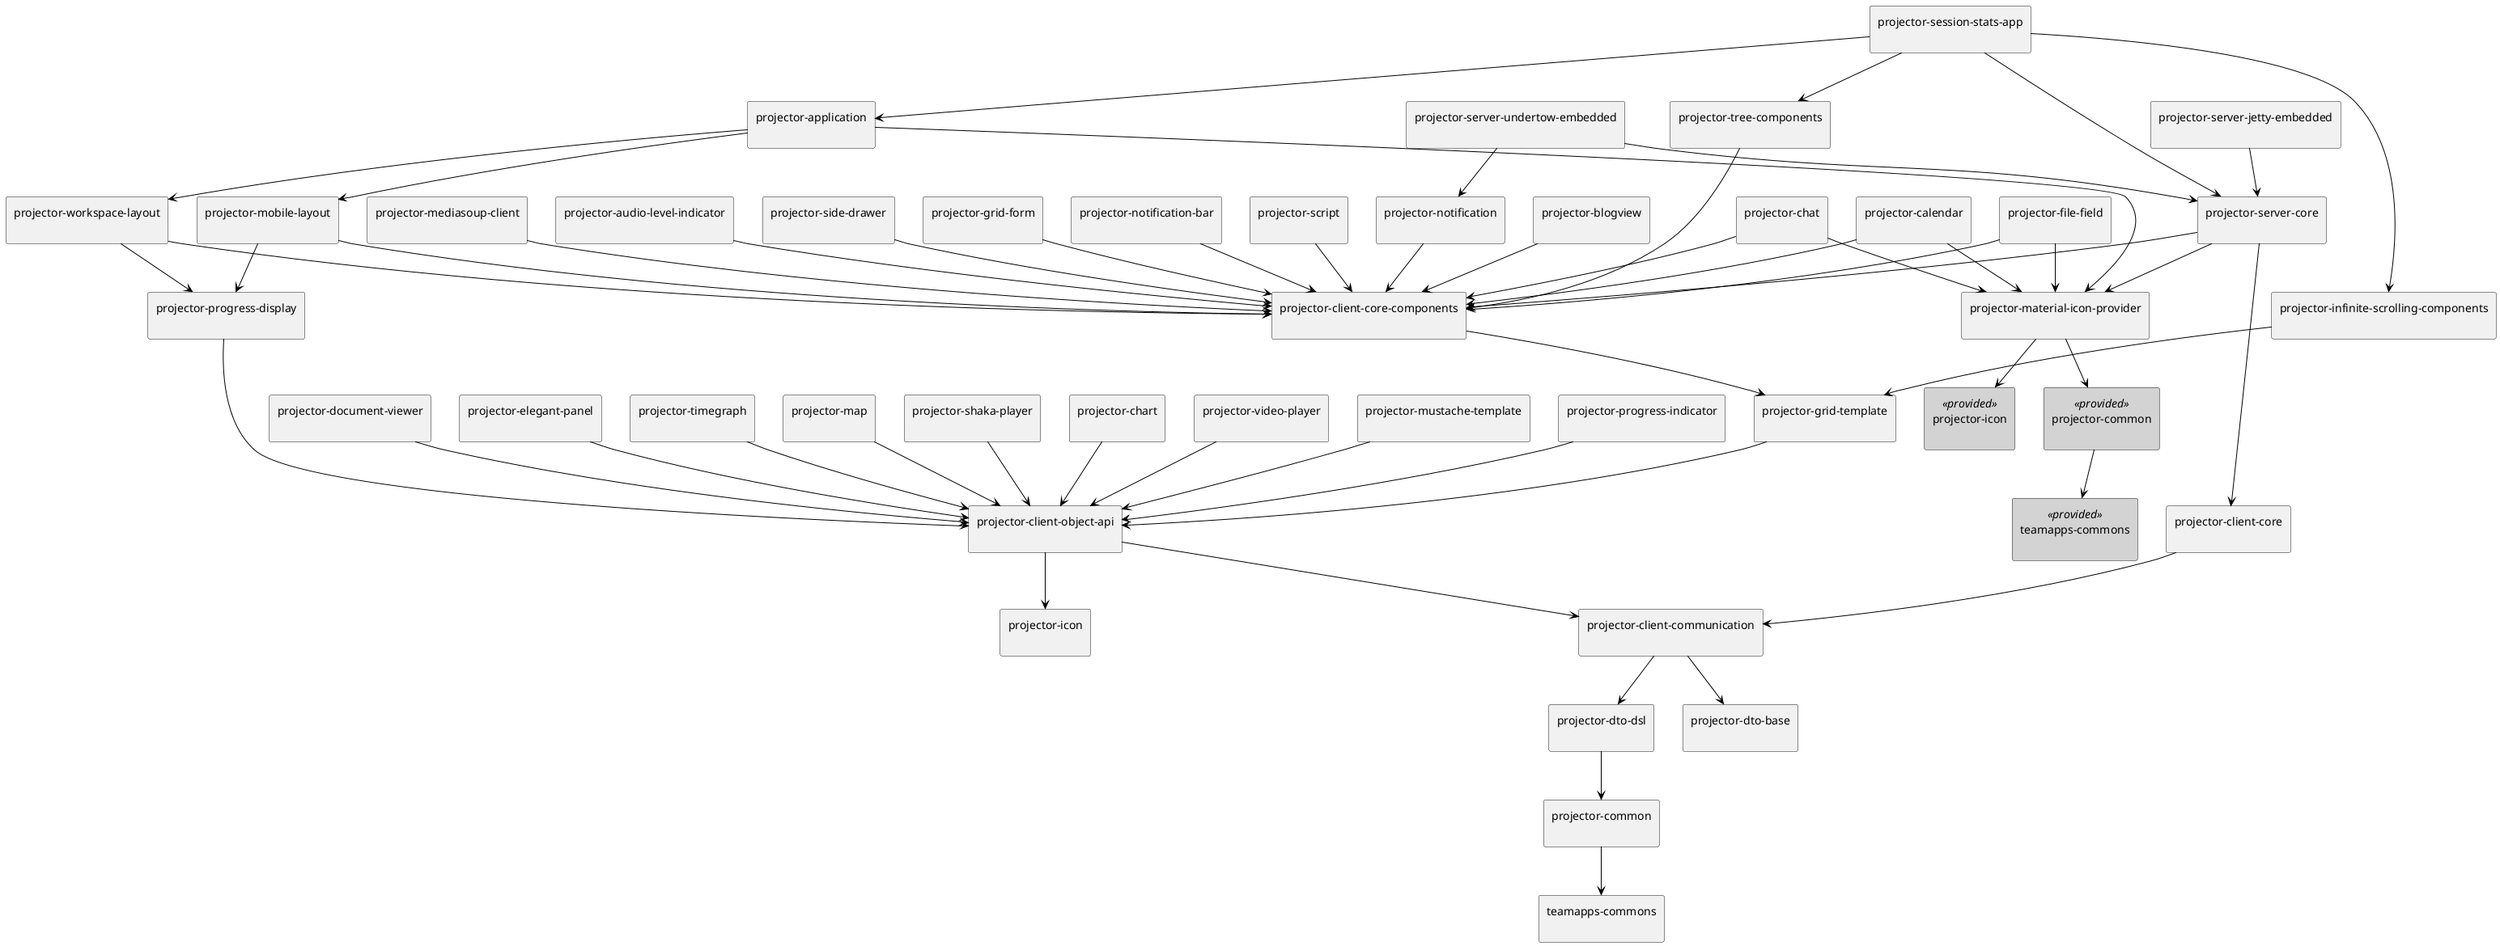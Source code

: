 @startuml
skinparam defaultTextAlignment center
skinparam rectangle {
  BackgroundColor<<optional>> beige
  BackgroundColor<<test>> lightGreen
  BackgroundColor<<runtime>> lightBlue
  BackgroundColor<<provided>> lightGray
}
rectangle "projector-common\n" as org_teamapps_projector_common_jar_compile
rectangle "teamapps-commons\n" as org_teamapps_teamapps_commons_jar_compile
rectangle "projector-dto-dsl\n" as org_teamapps_projector_dto_dsl_jar_compile
rectangle "projector-client-communication\n" as org_teamapps_projector_client_communication_jar_compile
rectangle "projector-dto-base\n" as org_teamapps_projector_dto_base_jar_compile
rectangle "projector-client-object-api\n" as org_teamapps_projector_client_object_api_jar_compile
rectangle "projector-icon\n" as org_teamapps_projector_icon_jar_compile
rectangle "projector-client-core\n" as org_teamapps_projector_client_core_jar_compile
rectangle "projector-grid-template\n" as org_teamapps_projector_grid_template_jar_compile
rectangle "projector-mustache-template\n" as org_teamapps_projector_mustache_template_jar_compile
rectangle "projector-client-core-components\n" as org_teamapps_projector_client_core_components_jar_compile
rectangle "projector-script\n" as org_teamapps_projector_script_jar_compile
rectangle "projector-progress-indicator\n" as org_teamapps_projector_progress_indicator_jar_compile
rectangle "projector-notification\n" as org_teamapps_projector_notification_jar_compile
rectangle "projector-progress-display\n" as org_teamapps_projector_progress_display_jar_compile
rectangle "projector-mobile-layout\n" as org_teamapps_projector_mobile_layout_jar_compile
rectangle "projector-notification-bar\n" as org_teamapps_projector_notification_bar_jar_compile
rectangle "projector-tree-components\n" as org_teamapps_projector_tree_components_jar_compile
rectangle "projector-infinite-scrolling-components\n" as org_teamapps_projector_infinite_scrolling_components_jar_compile
rectangle "projector-material-icon-provider\n" as org_teamapps_projector_material_icon_provider_jar_compile
rectangle "projector-icon\n" as org_teamapps_projector_icon_jar_provided<<provided>>
rectangle "projector-common\n" as org_teamapps_projector_common_jar_provided<<provided>>
rectangle "teamapps-commons\n" as org_teamapps_teamapps_commons_jar_provided<<provided>>
rectangle "projector-calendar\n" as org_teamapps_projector_calendar_jar_compile
rectangle "projector-document-viewer\n" as org_teamapps_projector_document_viewer_jar_compile
rectangle "projector-elegant-panel\n" as org_teamapps_projector_elegant_panel_jar_compile
rectangle "projector-file-field\n" as org_teamapps_projector_file_field_jar_compile
rectangle "projector-timegraph\n" as org_teamapps_projector_timegraph_jar_compile
rectangle "projector-workspace-layout\n" as org_teamapps_projector_workspace_layout_jar_compile
rectangle "projector-blogview\n" as org_teamapps_projector_blogview_jar_compile
rectangle "projector-map\n" as org_teamapps_projector_map_jar_compile
rectangle "projector-shaka-player\n" as org_teamapps_projector_shaka_player_jar_compile
rectangle "projector-mediasoup-client\n" as org_teamapps_projector_mediasoup_client_jar_compile
rectangle "projector-chart\n" as org_teamapps_projector_chart_jar_compile
rectangle "projector-audio-level-indicator\n" as org_teamapps_projector_audio_level_indicator_jar_compile
rectangle "projector-chat\n" as org_teamapps_projector_chat_jar_compile
rectangle "projector-side-drawer\n" as org_teamapps_projector_side_drawer_jar_compile
rectangle "projector-video-player\n" as org_teamapps_projector_video_player_jar_compile
rectangle "projector-grid-form\n" as org_teamapps_projector_grid_form_jar_compile
rectangle "projector-application\n" as org_teamapps_projector_application_jar_compile
rectangle "projector-server-core\n" as org_teamapps_projector_server_core_jar_compile
rectangle "projector-server-jetty-embedded\n" as org_teamapps_projector_server_jetty_embedded_jar_compile
rectangle "projector-server-undertow-embedded\n" as org_teamapps_projector_server_undertow_embedded_jar_compile
rectangle "projector-session-stats-app\n" as org_teamapps_projector_session_stats_app_jar_compile
org_teamapps_projector_common_jar_compile -[#000000]-> org_teamapps_teamapps_commons_jar_compile
org_teamapps_projector_dto_dsl_jar_compile -[#000000]-> org_teamapps_projector_common_jar_compile
org_teamapps_projector_client_communication_jar_compile -[#000000]-> org_teamapps_projector_dto_dsl_jar_compile
org_teamapps_projector_client_communication_jar_compile -[#000000]-> org_teamapps_projector_dto_base_jar_compile
org_teamapps_projector_client_object_api_jar_compile -[#000000]-> org_teamapps_projector_client_communication_jar_compile
org_teamapps_projector_client_object_api_jar_compile -[#000000]-> org_teamapps_projector_icon_jar_compile
org_teamapps_projector_client_core_jar_compile -[#000000]-> org_teamapps_projector_client_communication_jar_compile
org_teamapps_projector_grid_template_jar_compile -[#000000]-> org_teamapps_projector_client_object_api_jar_compile
org_teamapps_projector_mustache_template_jar_compile -[#000000]-> org_teamapps_projector_client_object_api_jar_compile
org_teamapps_projector_client_core_components_jar_compile -[#000000]-> org_teamapps_projector_grid_template_jar_compile
org_teamapps_projector_script_jar_compile -[#000000]-> org_teamapps_projector_client_core_components_jar_compile
org_teamapps_projector_progress_indicator_jar_compile -[#000000]-> org_teamapps_projector_client_object_api_jar_compile
org_teamapps_projector_notification_jar_compile -[#000000]-> org_teamapps_projector_client_core_components_jar_compile
org_teamapps_projector_progress_display_jar_compile -[#000000]-> org_teamapps_projector_client_object_api_jar_compile
org_teamapps_projector_mobile_layout_jar_compile -[#000000]-> org_teamapps_projector_progress_display_jar_compile
org_teamapps_projector_mobile_layout_jar_compile -[#000000]-> org_teamapps_projector_client_core_components_jar_compile
org_teamapps_projector_notification_bar_jar_compile -[#000000]-> org_teamapps_projector_client_core_components_jar_compile
org_teamapps_projector_tree_components_jar_compile -[#000000]-> org_teamapps_projector_client_core_components_jar_compile
org_teamapps_projector_infinite_scrolling_components_jar_compile -[#000000]-> org_teamapps_projector_grid_template_jar_compile
org_teamapps_projector_material_icon_provider_jar_compile -[#000000]-> org_teamapps_projector_icon_jar_provided
org_teamapps_projector_common_jar_provided -[#000000]-> org_teamapps_teamapps_commons_jar_provided
org_teamapps_projector_material_icon_provider_jar_compile -[#000000]-> org_teamapps_projector_common_jar_provided
org_teamapps_projector_calendar_jar_compile -[#000000]-> org_teamapps_projector_client_core_components_jar_compile
org_teamapps_projector_calendar_jar_compile -[#000000]-> org_teamapps_projector_material_icon_provider_jar_compile
org_teamapps_projector_document_viewer_jar_compile -[#000000]-> org_teamapps_projector_client_object_api_jar_compile
org_teamapps_projector_elegant_panel_jar_compile -[#000000]-> org_teamapps_projector_client_object_api_jar_compile
org_teamapps_projector_file_field_jar_compile -[#000000]-> org_teamapps_projector_material_icon_provider_jar_compile
org_teamapps_projector_file_field_jar_compile -[#000000]-> org_teamapps_projector_client_core_components_jar_compile
org_teamapps_projector_timegraph_jar_compile -[#000000]-> org_teamapps_projector_client_object_api_jar_compile
org_teamapps_projector_workspace_layout_jar_compile -[#000000]-> org_teamapps_projector_progress_display_jar_compile
org_teamapps_projector_workspace_layout_jar_compile -[#000000]-> org_teamapps_projector_client_core_components_jar_compile
org_teamapps_projector_blogview_jar_compile -[#000000]-> org_teamapps_projector_client_core_components_jar_compile
org_teamapps_projector_map_jar_compile -[#000000]-> org_teamapps_projector_client_object_api_jar_compile
org_teamapps_projector_shaka_player_jar_compile -[#000000]-> org_teamapps_projector_client_object_api_jar_compile
org_teamapps_projector_mediasoup_client_jar_compile -[#000000]-> org_teamapps_projector_client_core_components_jar_compile
org_teamapps_projector_chart_jar_compile -[#000000]-> org_teamapps_projector_client_object_api_jar_compile
org_teamapps_projector_audio_level_indicator_jar_compile -[#000000]-> org_teamapps_projector_client_core_components_jar_compile
org_teamapps_projector_chat_jar_compile -[#000000]-> org_teamapps_projector_client_core_components_jar_compile
org_teamapps_projector_chat_jar_compile -[#000000]-> org_teamapps_projector_material_icon_provider_jar_compile
org_teamapps_projector_side_drawer_jar_compile -[#000000]-> org_teamapps_projector_client_core_components_jar_compile
org_teamapps_projector_video_player_jar_compile -[#000000]-> org_teamapps_projector_client_object_api_jar_compile
org_teamapps_projector_grid_form_jar_compile -[#000000]-> org_teamapps_projector_client_core_components_jar_compile
org_teamapps_projector_application_jar_compile -[#000000]-> org_teamapps_projector_workspace_layout_jar_compile
org_teamapps_projector_application_jar_compile -[#000000]-> org_teamapps_projector_mobile_layout_jar_compile
org_teamapps_projector_application_jar_compile -[#000000]-> org_teamapps_projector_material_icon_provider_jar_compile
org_teamapps_projector_server_core_jar_compile -[#000000]-> org_teamapps_projector_client_core_jar_compile
org_teamapps_projector_server_core_jar_compile -[#000000]-> org_teamapps_projector_client_core_components_jar_compile
org_teamapps_projector_server_core_jar_compile -[#000000]-> org_teamapps_projector_material_icon_provider_jar_compile
org_teamapps_projector_server_jetty_embedded_jar_compile -[#000000]-> org_teamapps_projector_server_core_jar_compile
org_teamapps_projector_server_undertow_embedded_jar_compile -[#000000]-> org_teamapps_projector_server_core_jar_compile
org_teamapps_projector_server_undertow_embedded_jar_compile -[#000000]-> org_teamapps_projector_notification_jar_compile
org_teamapps_projector_session_stats_app_jar_compile -[#000000]-> org_teamapps_projector_infinite_scrolling_components_jar_compile
org_teamapps_projector_session_stats_app_jar_compile -[#000000]-> org_teamapps_projector_server_core_jar_compile
org_teamapps_projector_session_stats_app_jar_compile -[#000000]-> org_teamapps_projector_application_jar_compile
org_teamapps_projector_session_stats_app_jar_compile -[#000000]-> org_teamapps_projector_tree_components_jar_compile
@enduml